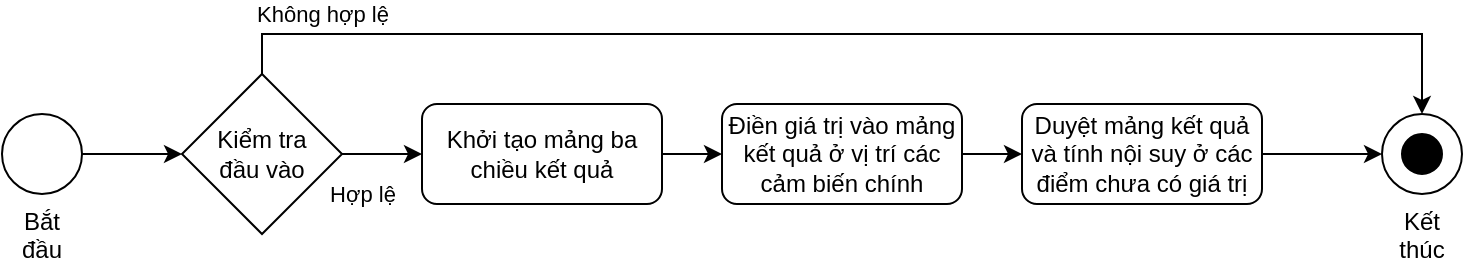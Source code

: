 <mxfile version="13.7.9" type="device"><diagram id="C5RBs43oDa-KdzZeNtuy" name="Page-1"><mxGraphModel dx="588" dy="348" grid="1" gridSize="10" guides="1" tooltips="1" connect="1" arrows="1" fold="1" page="1" pageScale="1" pageWidth="827" pageHeight="1169" math="0" shadow="0"><root><mxCell id="WIyWlLk6GJQsqaUBKTNV-0"/><mxCell id="WIyWlLk6GJQsqaUBKTNV-1" parent="WIyWlLk6GJQsqaUBKTNV-0"/><mxCell id="mZUdtbSVnytn9jl9Eg7J-20" style="edgeStyle=orthogonalEdgeStyle;rounded=0;orthogonalLoop=1;jettySize=auto;html=1;entryX=0;entryY=0.5;entryDx=0;entryDy=0;" edge="1" parent="WIyWlLk6GJQsqaUBKTNV-1" source="mZUdtbSVnytn9jl9Eg7J-0" target="mZUdtbSVnytn9jl9Eg7J-15"><mxGeometry relative="1" as="geometry"/></mxCell><mxCell id="mZUdtbSVnytn9jl9Eg7J-0" value="Bắt đầu" style="ellipse;whiteSpace=wrap;html=1;aspect=fixed;labelPosition=center;verticalLabelPosition=bottom;align=center;verticalAlign=top;" vertex="1" parent="WIyWlLk6GJQsqaUBKTNV-1"><mxGeometry x="30" y="130" width="40" height="40" as="geometry"/></mxCell><mxCell id="mZUdtbSVnytn9jl9Eg7J-22" style="edgeStyle=orthogonalEdgeStyle;rounded=0;orthogonalLoop=1;jettySize=auto;html=1;" edge="1" parent="WIyWlLk6GJQsqaUBKTNV-1" source="mZUdtbSVnytn9jl9Eg7J-9" target="mZUdtbSVnytn9jl9Eg7J-16"><mxGeometry relative="1" as="geometry"/></mxCell><mxCell id="mZUdtbSVnytn9jl9Eg7J-9" value="Khởi tạo mảng ba chiều kết quả" style="rounded=1;whiteSpace=wrap;html=1;" vertex="1" parent="WIyWlLk6GJQsqaUBKTNV-1"><mxGeometry x="240" y="125" width="120" height="50" as="geometry"/></mxCell><mxCell id="mZUdtbSVnytn9jl9Eg7J-21" value="Hợp lệ" style="edgeStyle=orthogonalEdgeStyle;rounded=0;orthogonalLoop=1;jettySize=auto;html=1;" edge="1" parent="WIyWlLk6GJQsqaUBKTNV-1" source="mZUdtbSVnytn9jl9Eg7J-15" target="mZUdtbSVnytn9jl9Eg7J-9"><mxGeometry x="-0.5" y="-20" relative="1" as="geometry"><mxPoint as="offset"/></mxGeometry></mxCell><mxCell id="mZUdtbSVnytn9jl9Eg7J-25" value="Không hợp lệ" style="edgeStyle=orthogonalEdgeStyle;rounded=0;orthogonalLoop=1;jettySize=auto;html=1;entryX=0.5;entryY=0;entryDx=0;entryDy=0;" edge="1" parent="WIyWlLk6GJQsqaUBKTNV-1" source="mZUdtbSVnytn9jl9Eg7J-15" target="mZUdtbSVnytn9jl9Eg7J-18"><mxGeometry x="-0.844" y="10" relative="1" as="geometry"><Array as="points"><mxPoint x="160" y="90"/><mxPoint x="740" y="90"/></Array><mxPoint as="offset"/></mxGeometry></mxCell><mxCell id="mZUdtbSVnytn9jl9Eg7J-15" value="Kiểm tra&lt;br&gt;đầu vào" style="rhombus;whiteSpace=wrap;html=1;" vertex="1" parent="WIyWlLk6GJQsqaUBKTNV-1"><mxGeometry x="120" y="110" width="80" height="80" as="geometry"/></mxCell><mxCell id="mZUdtbSVnytn9jl9Eg7J-23" style="edgeStyle=orthogonalEdgeStyle;rounded=0;orthogonalLoop=1;jettySize=auto;html=1;entryX=0;entryY=0.5;entryDx=0;entryDy=0;" edge="1" parent="WIyWlLk6GJQsqaUBKTNV-1" source="mZUdtbSVnytn9jl9Eg7J-16" target="mZUdtbSVnytn9jl9Eg7J-17"><mxGeometry relative="1" as="geometry"/></mxCell><mxCell id="mZUdtbSVnytn9jl9Eg7J-16" value="Điền giá trị vào mảng kết quả ở vị trí các cảm biến chính" style="rounded=1;whiteSpace=wrap;html=1;" vertex="1" parent="WIyWlLk6GJQsqaUBKTNV-1"><mxGeometry x="390" y="125" width="120" height="50" as="geometry"/></mxCell><mxCell id="mZUdtbSVnytn9jl9Eg7J-24" style="edgeStyle=orthogonalEdgeStyle;rounded=0;orthogonalLoop=1;jettySize=auto;html=1;entryX=0;entryY=0.5;entryDx=0;entryDy=0;" edge="1" parent="WIyWlLk6GJQsqaUBKTNV-1" source="mZUdtbSVnytn9jl9Eg7J-17" target="mZUdtbSVnytn9jl9Eg7J-18"><mxGeometry relative="1" as="geometry"/></mxCell><mxCell id="mZUdtbSVnytn9jl9Eg7J-17" value="Duyệt mảng kết quả và tính nội suy ở các điểm chưa có giá trị" style="rounded=1;whiteSpace=wrap;html=1;" vertex="1" parent="WIyWlLk6GJQsqaUBKTNV-1"><mxGeometry x="540" y="125" width="120" height="50" as="geometry"/></mxCell><mxCell id="mZUdtbSVnytn9jl9Eg7J-18" value="Kết thúc" style="ellipse;whiteSpace=wrap;html=1;aspect=fixed;labelPosition=center;verticalLabelPosition=bottom;align=center;verticalAlign=top;" vertex="1" parent="WIyWlLk6GJQsqaUBKTNV-1"><mxGeometry x="720" y="130" width="40" height="40" as="geometry"/></mxCell><mxCell id="mZUdtbSVnytn9jl9Eg7J-19" value="" style="ellipse;whiteSpace=wrap;html=1;aspect=fixed;fillColor=#000000;" vertex="1" parent="WIyWlLk6GJQsqaUBKTNV-1"><mxGeometry x="730" y="140" width="20" height="20" as="geometry"/></mxCell></root></mxGraphModel></diagram></mxfile>